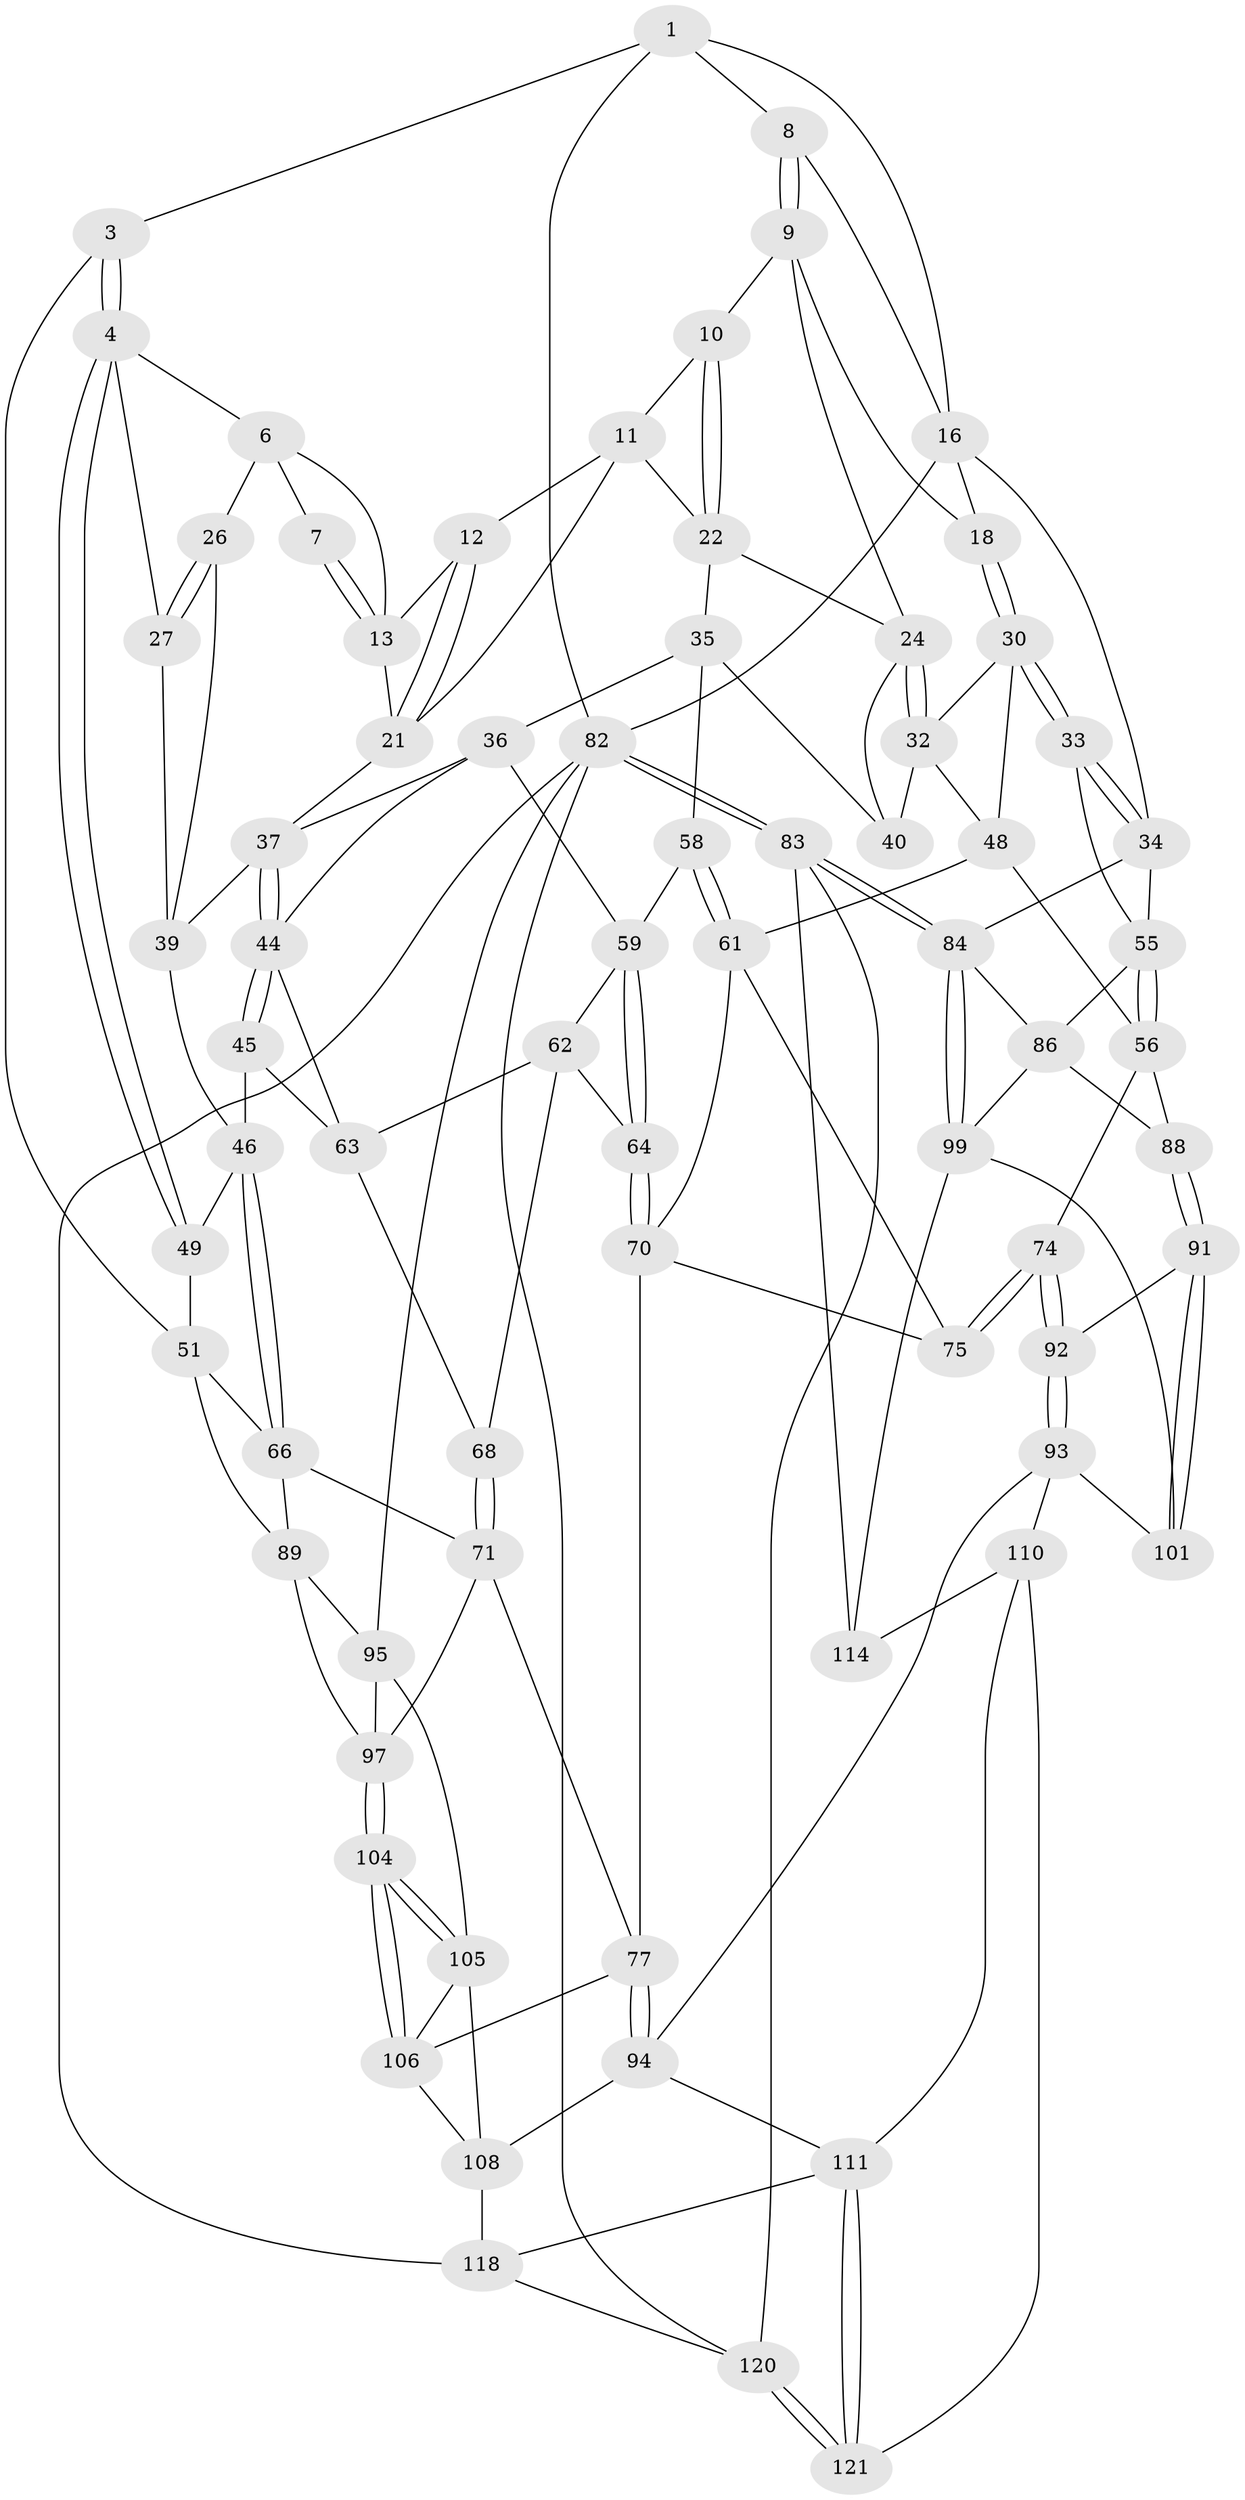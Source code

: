 // original degree distribution, {3: 0.02459016393442623, 6: 0.22950819672131148, 5: 0.5163934426229508, 4: 0.22950819672131148}
// Generated by graph-tools (version 1.1) at 2025/11/02/27/25 16:11:54]
// undirected, 72 vertices, 166 edges
graph export_dot {
graph [start="1"]
  node [color=gray90,style=filled];
  1 [pos="+0.32120970292696027+0",super="+2"];
  3 [pos="+0+0.0606888272149523"];
  4 [pos="+0+0.06816589222618966",super="+5"];
  6 [pos="+0.25808597555795854+0.006115114332735033",super="+15"];
  7 [pos="+0.3014430311608963+0"];
  8 [pos="+0.6349174235262783+0"];
  9 [pos="+0.6340188729208183+0",super="+19"];
  10 [pos="+0.5925640627432129+0"];
  11 [pos="+0.5285643571358568+0.06588272605901242",super="+20"];
  12 [pos="+0.4447008550964014+0.12520417748668702"];
  13 [pos="+0.37865028047781535+0.12552533008467276",super="+14"];
  16 [pos="+0.6810454262041759+0",super="+17"];
  18 [pos="+0.7948236031458122+0.1606029906594996"];
  21 [pos="+0.4697241932210487+0.18781083668749404",super="+29"];
  22 [pos="+0.6054266751141101+0.15520756006959635",super="+23"];
  24 [pos="+0.6834212793992517+0.21606733615161655",super="+25"];
  26 [pos="+0.28723695079368045+0.19875384808549662"];
  27 [pos="+0.21632101521242167+0.2556635348166342",super="+28"];
  30 [pos="+0.8614628747320697+0.25272565158822585",super="+31"];
  32 [pos="+0.7522052586456287+0.25404956558514313",super="+42"];
  33 [pos="+0.909053216238937+0.2692238878260579"];
  34 [pos="+1+0.19703709850594542",super="+80"];
  35 [pos="+0.5486013874363835+0.306185201720815",super="+41"];
  36 [pos="+0.4425247348988543+0.3015239745831669",super="+53"];
  37 [pos="+0.43195531113778257+0.2939774770693307",super="+38"];
  39 [pos="+0.3914588024571031+0.2528186197358565",super="+43"];
  40 [pos="+0.5787989142119236+0.3204389458916763"];
  44 [pos="+0.3182048419369643+0.348338360995972",super="+54"];
  45 [pos="+0.2823680542493414+0.3628867913238713"];
  46 [pos="+0.23452756112996706+0.35218937039577497",super="+47"];
  48 [pos="+0.6819393684218286+0.3641002803670453",super="+57"];
  49 [pos="+0.025035337504338732+0.20994479057594082",super="+50"];
  51 [pos="+0.005594806953091102+0.4100797801048522",super="+52"];
  55 [pos="+0.7937897060485728+0.45334895211136866",super="+81"];
  56 [pos="+0.7643382897296751+0.47092724524443735",super="+73"];
  58 [pos="+0.5696059955315803+0.32472365472109466"];
  59 [pos="+0.5549519686802197+0.38195129692221746",super="+60"];
  61 [pos="+0.6602304860024664+0.4646869151943532",super="+69"];
  62 [pos="+0.46248855516602944+0.4089307816786916",super="+65"];
  63 [pos="+0.42914098280160273+0.39432031984996446",super="+67"];
  64 [pos="+0.5514778547866281+0.46603015560119987"];
  66 [pos="+0.17428660392926573+0.4819417774193689",super="+72"];
  68 [pos="+0.3926723473590771+0.5107207004632736"];
  70 [pos="+0.5569569511105336+0.4723929064766881",super="+76"];
  71 [pos="+0.35536869119694126+0.6188316278066814",super="+79"];
  74 [pos="+0.6368563745328579+0.6000785558805841"];
  75 [pos="+0.6326738863718113+0.592092255145245"];
  77 [pos="+0.4425143910738723+0.7060329047549669",super="+78"];
  82 [pos="+1+1",super="+96"];
  83 [pos="+1+1",super="+116"];
  84 [pos="+1+0.8545859363455994",super="+85"];
  86 [pos="+0.9361771861277584+0.6178997939439022",super="+87"];
  88 [pos="+0.7581197767744893+0.5377175953475265"];
  89 [pos="+0.17450942849793508+0.5711689867913986",super="+90"];
  91 [pos="+0.7488455427182704+0.7194360560236881"];
  92 [pos="+0.621399512421003+0.6331355117774727"];
  93 [pos="+0.4737114461670838+0.7181847879239933",super="+102"];
  94 [pos="+0.455703057749491+0.7140523394076183",super="+107"];
  95 [pos="+0+0.8697790851460275",super="+103"];
  97 [pos="+0.23431372345613916+0.7506873486931182",super="+98"];
  99 [pos="+0.8535743965786926+0.7556823216420813",super="+100"];
  101 [pos="+0.7570589463403951+0.7359173681787581"];
  104 [pos="+0.23965786787476137+0.8485927831636976"];
  105 [pos="+0.21264855078834738+0.8905115903774998",super="+113"];
  106 [pos="+0.38306928100950655+0.7565733827816862",super="+109"];
  108 [pos="+0.38614753923195805+0.9190643413961145",super="+117"];
  110 [pos="+0.6057906933363818+0.8821262239369988",super="+115"];
  111 [pos="+0.45121988487418363+0.9378410650441167",super="+112"];
  114 [pos="+0.827695424002538+0.8236672831884342"];
  118 [pos="+0.45372386279728955+1",super="+119"];
  120 [pos="+0.657251384419967+1",super="+122"];
  121 [pos="+0.6445036430217904+0.9758594560979407"];
  1 -- 8;
  1 -- 3;
  1 -- 16;
  1 -- 82;
  3 -- 4;
  3 -- 4;
  3 -- 51;
  4 -- 49;
  4 -- 49;
  4 -- 27;
  4 -- 6;
  6 -- 7;
  6 -- 26;
  6 -- 13;
  7 -- 13;
  7 -- 13;
  8 -- 9;
  8 -- 9;
  8 -- 16;
  9 -- 10;
  9 -- 24;
  9 -- 18;
  10 -- 11;
  10 -- 22;
  10 -- 22;
  11 -- 12;
  11 -- 21;
  11 -- 22;
  12 -- 13;
  12 -- 21;
  12 -- 21;
  13 -- 21;
  16 -- 18;
  16 -- 34;
  16 -- 82;
  18 -- 30;
  18 -- 30;
  21 -- 37;
  22 -- 35;
  22 -- 24;
  24 -- 32;
  24 -- 32;
  24 -- 40;
  26 -- 27;
  26 -- 27;
  26 -- 39;
  27 -- 39;
  30 -- 33;
  30 -- 33;
  30 -- 32;
  30 -- 48;
  32 -- 40;
  32 -- 48;
  33 -- 34;
  33 -- 34;
  33 -- 55;
  34 -- 84;
  34 -- 55;
  35 -- 36;
  35 -- 40;
  35 -- 58;
  36 -- 37;
  36 -- 59;
  36 -- 44;
  37 -- 44;
  37 -- 44;
  37 -- 39;
  39 -- 46;
  44 -- 45;
  44 -- 45;
  44 -- 63;
  45 -- 46;
  45 -- 63;
  46 -- 66;
  46 -- 66;
  46 -- 49;
  48 -- 56;
  48 -- 61;
  49 -- 51;
  51 -- 66;
  51 -- 89;
  55 -- 56;
  55 -- 56;
  55 -- 86;
  56 -- 74;
  56 -- 88;
  58 -- 59;
  58 -- 61;
  58 -- 61;
  59 -- 64;
  59 -- 64;
  59 -- 62;
  61 -- 75;
  61 -- 70;
  62 -- 63;
  62 -- 64;
  62 -- 68;
  63 -- 68;
  64 -- 70;
  64 -- 70;
  66 -- 89;
  66 -- 71;
  68 -- 71;
  68 -- 71;
  70 -- 75;
  70 -- 77;
  71 -- 97;
  71 -- 77;
  74 -- 75;
  74 -- 75;
  74 -- 92;
  74 -- 92;
  77 -- 94;
  77 -- 94;
  77 -- 106;
  82 -- 83;
  82 -- 83;
  82 -- 120;
  82 -- 118;
  82 -- 95;
  83 -- 84;
  83 -- 84;
  83 -- 120;
  83 -- 114;
  84 -- 99;
  84 -- 99;
  84 -- 86;
  86 -- 88;
  86 -- 99;
  88 -- 91;
  88 -- 91;
  89 -- 97;
  89 -- 95;
  91 -- 92;
  91 -- 101;
  91 -- 101;
  92 -- 93;
  92 -- 93;
  93 -- 94;
  93 -- 101;
  93 -- 110;
  94 -- 108;
  94 -- 111;
  95 -- 105;
  95 -- 97;
  97 -- 104;
  97 -- 104;
  99 -- 114;
  99 -- 101;
  104 -- 105;
  104 -- 105;
  104 -- 106;
  104 -- 106;
  105 -- 106;
  105 -- 108;
  106 -- 108;
  108 -- 118;
  110 -- 111;
  110 -- 121;
  110 -- 114;
  111 -- 121;
  111 -- 121;
  111 -- 118;
  118 -- 120;
  120 -- 121;
  120 -- 121;
}
